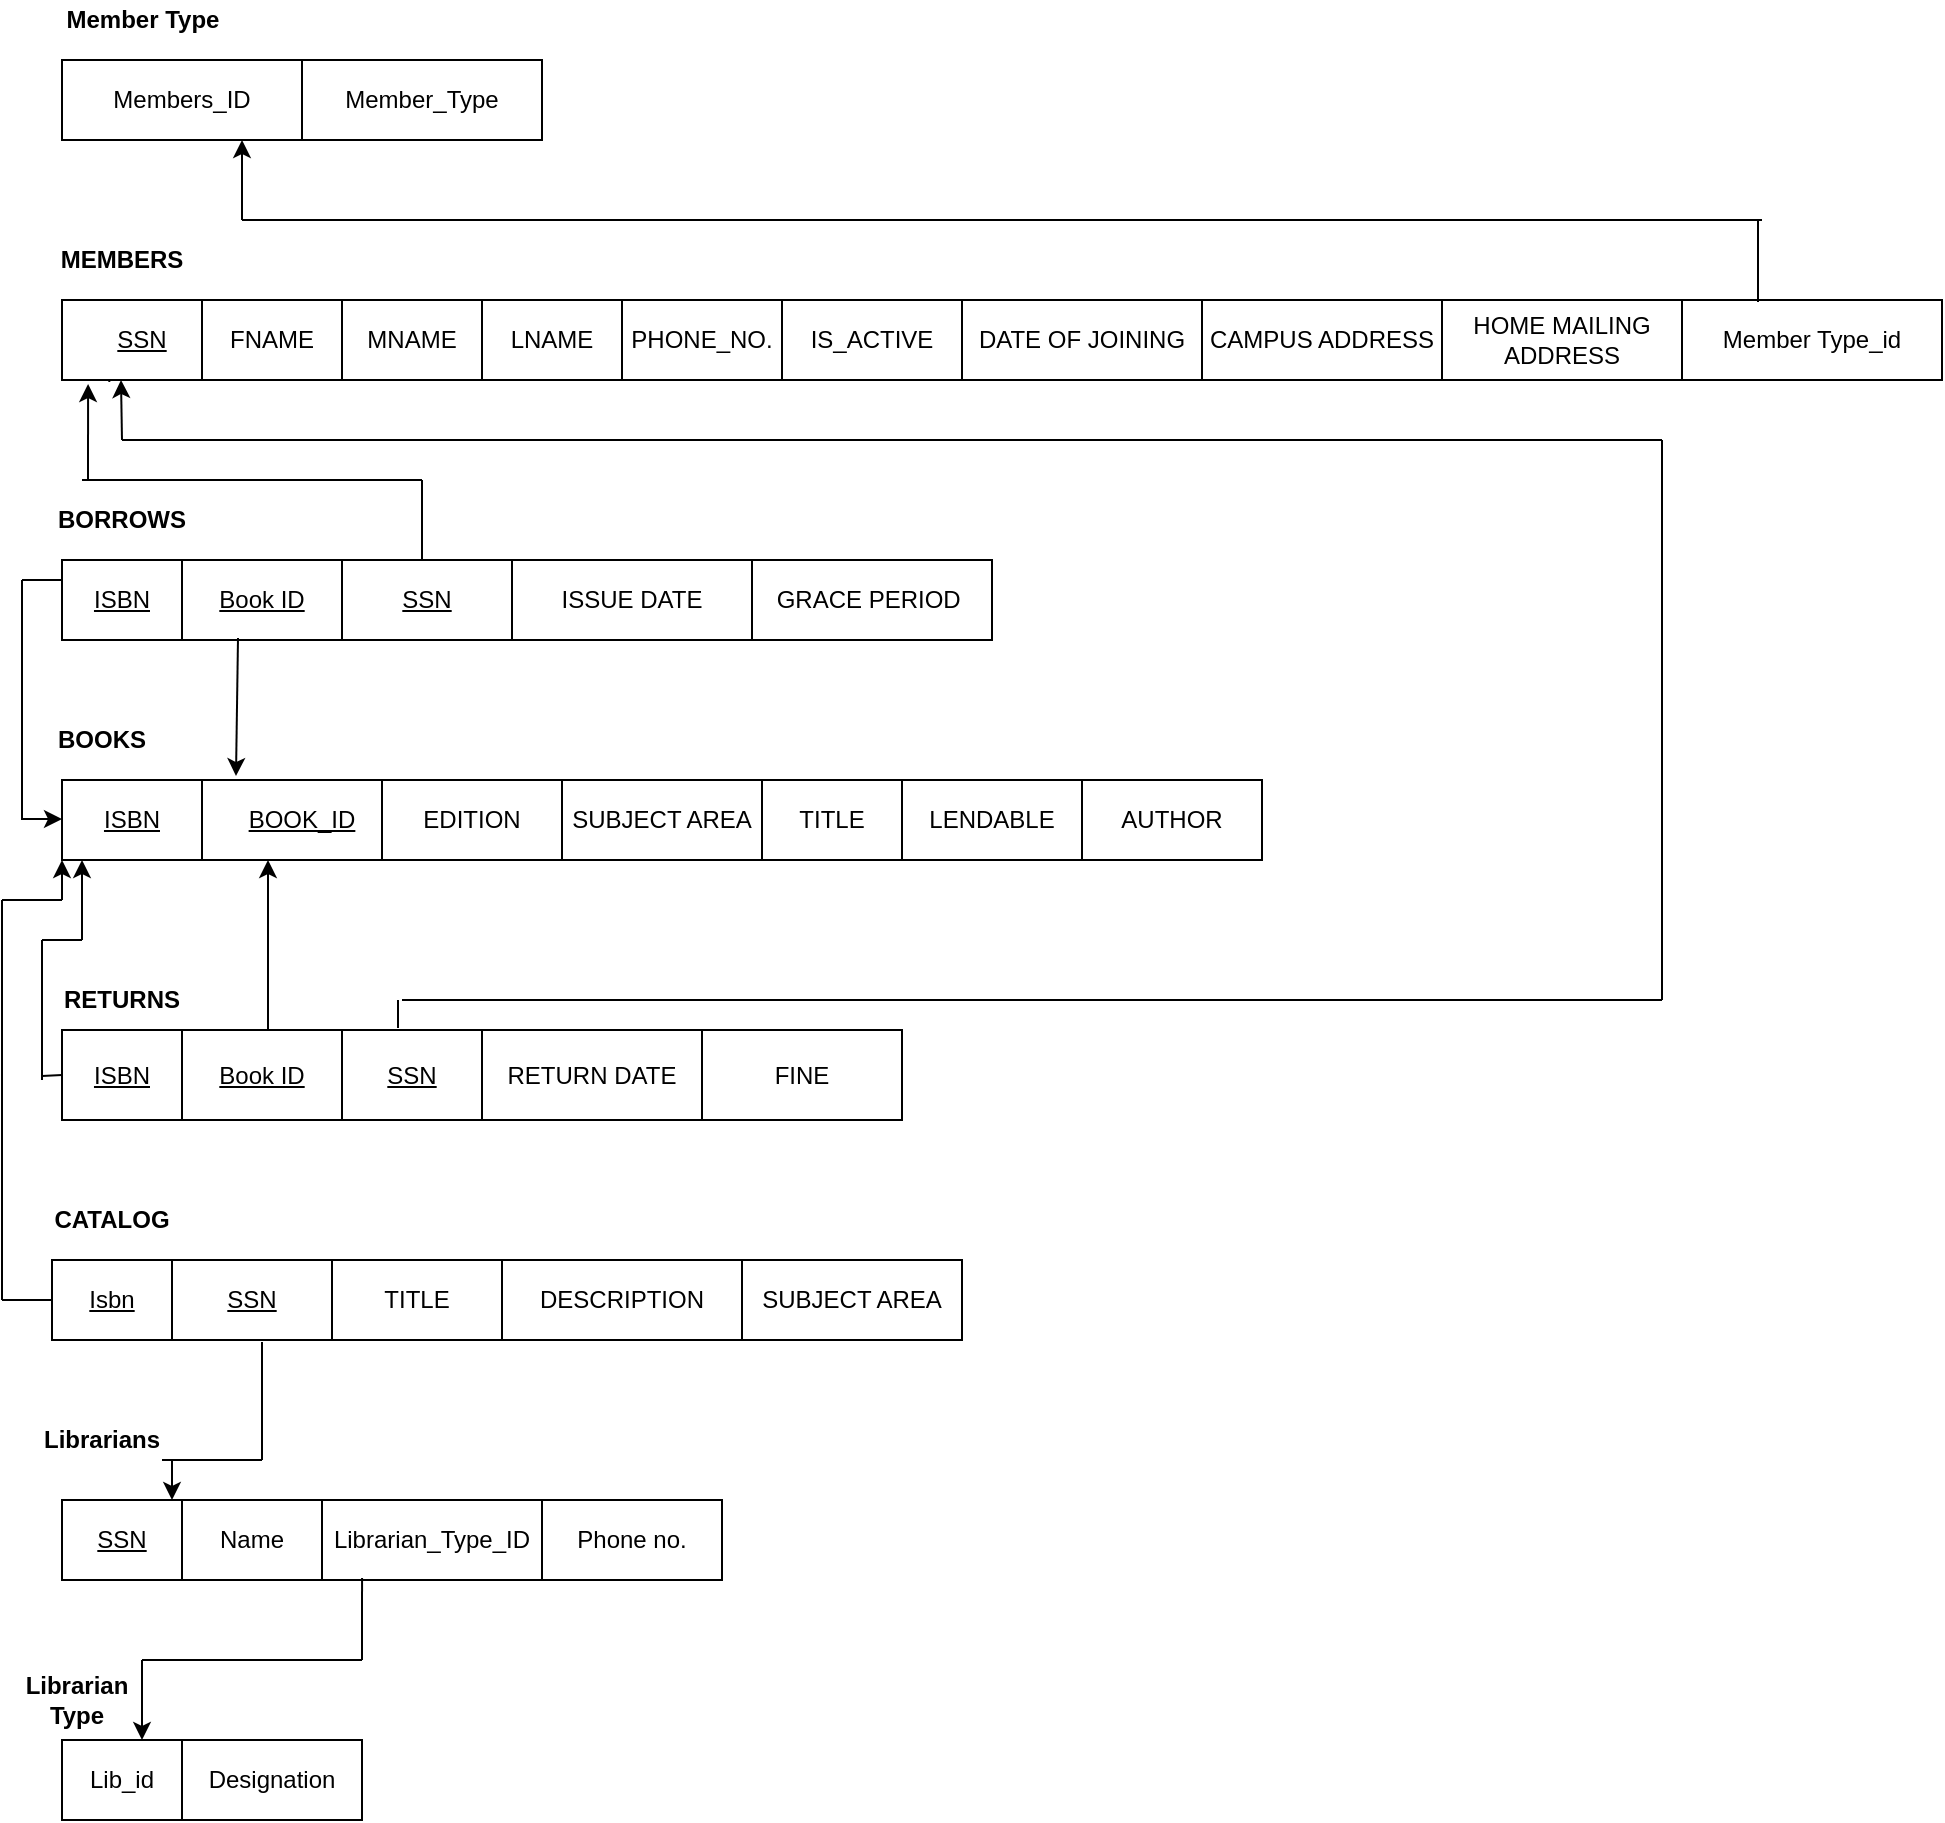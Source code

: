 <mxfile version="12.9.13" type="github">
  <diagram id="yDlo2jMc-lQr2yuWbLh0" name="Page-1">
    <mxGraphModel dx="946" dy="1723" grid="1" gridSize="10" guides="1" tooltips="1" connect="1" arrows="1" fold="1" page="1" pageScale="1" pageWidth="827" pageHeight="1169" math="0" shadow="0">
      <root>
        <mxCell id="0" />
        <mxCell id="1" parent="0" />
        <mxCell id="aDyq0ExZdcWjo6-XUP3u-2" value="" style="endArrow=none;html=1;entryX=0.059;entryY=0;entryDx=0;entryDy=0;entryPerimeter=0;exitX=0.059;exitY=1.025;exitDx=0;exitDy=0;exitPerimeter=0;" parent="1" edge="1">
          <mxGeometry width="50" height="50" relative="1" as="geometry">
            <mxPoint x="83.66" y="121" as="sourcePoint" />
            <mxPoint x="83.66" y="80" as="targetPoint" />
            <Array as="points" />
          </mxGeometry>
        </mxCell>
        <mxCell id="aDyq0ExZdcWjo6-XUP3u-5" value="&lt;u&gt;SSN&lt;/u&gt;" style="rounded=0;whiteSpace=wrap;html=1;" parent="1" vertex="1">
          <mxGeometry x="60" y="80" width="80" height="40" as="geometry" />
        </mxCell>
        <mxCell id="aDyq0ExZdcWjo6-XUP3u-6" value="FNAME" style="rounded=0;whiteSpace=wrap;html=1;" parent="1" vertex="1">
          <mxGeometry x="130" y="80" width="70" height="40" as="geometry" />
        </mxCell>
        <mxCell id="aDyq0ExZdcWjo6-XUP3u-7" value="MNAME" style="rounded=0;whiteSpace=wrap;html=1;" parent="1" vertex="1">
          <mxGeometry x="200" y="80" width="70" height="40" as="geometry" />
        </mxCell>
        <mxCell id="aDyq0ExZdcWjo6-XUP3u-8" value="LNAME" style="rounded=0;whiteSpace=wrap;html=1;" parent="1" vertex="1">
          <mxGeometry x="270" y="80" width="70" height="40" as="geometry" />
        </mxCell>
        <mxCell id="aDyq0ExZdcWjo6-XUP3u-9" value="PHONE_NO." style="rounded=0;whiteSpace=wrap;html=1;" parent="1" vertex="1">
          <mxGeometry x="340" y="80" width="80" height="40" as="geometry" />
        </mxCell>
        <mxCell id="aDyq0ExZdcWjo6-XUP3u-10" value="IS_ACTIVE" style="rounded=0;whiteSpace=wrap;html=1;" parent="1" vertex="1">
          <mxGeometry x="420" y="80" width="90" height="40" as="geometry" />
        </mxCell>
        <mxCell id="aDyq0ExZdcWjo6-XUP3u-11" value="DATE OF JOINING" style="rounded=0;whiteSpace=wrap;html=1;" parent="1" vertex="1">
          <mxGeometry x="510" y="80" width="120" height="40" as="geometry" />
        </mxCell>
        <mxCell id="aDyq0ExZdcWjo6-XUP3u-12" value="CAMPUS ADDRESS" style="rounded=0;whiteSpace=wrap;html=1;" parent="1" vertex="1">
          <mxGeometry x="630" y="80" width="120" height="40" as="geometry" />
        </mxCell>
        <mxCell id="aDyq0ExZdcWjo6-XUP3u-13" value="HOME MAILING ADDRESS" style="rounded=0;whiteSpace=wrap;html=1;" parent="1" vertex="1">
          <mxGeometry x="750" y="80" width="120" height="40" as="geometry" />
        </mxCell>
        <mxCell id="aDyq0ExZdcWjo6-XUP3u-14" value="&lt;b&gt;MEMBERS&lt;/b&gt;" style="text;html=1;strokeColor=none;fillColor=none;align=center;verticalAlign=middle;whiteSpace=wrap;rounded=0;" parent="1" vertex="1">
          <mxGeometry x="70" y="50" width="40" height="20" as="geometry" />
        </mxCell>
        <mxCell id="aDyq0ExZdcWjo6-XUP3u-17" value="&lt;u&gt;ISBN&lt;/u&gt;" style="rounded=0;whiteSpace=wrap;html=1;" parent="1" vertex="1">
          <mxGeometry x="60" y="320" width="70" height="40" as="geometry" />
        </mxCell>
        <mxCell id="aDyq0ExZdcWjo6-XUP3u-18" value="&lt;u&gt;BOOK_ID&lt;/u&gt;" style="rounded=0;whiteSpace=wrap;html=1;" parent="1" vertex="1">
          <mxGeometry x="130" y="320" width="100" height="40" as="geometry" />
        </mxCell>
        <mxCell id="aDyq0ExZdcWjo6-XUP3u-20" value="EDITION" style="rounded=0;whiteSpace=wrap;html=1;" parent="1" vertex="1">
          <mxGeometry x="220" y="320" width="90" height="40" as="geometry" />
        </mxCell>
        <mxCell id="aDyq0ExZdcWjo6-XUP3u-21" value="SUBJECT AREA" style="rounded=0;whiteSpace=wrap;html=1;" parent="1" vertex="1">
          <mxGeometry x="310" y="320" width="100" height="40" as="geometry" />
        </mxCell>
        <mxCell id="aDyq0ExZdcWjo6-XUP3u-22" value="TITLE" style="rounded=0;whiteSpace=wrap;html=1;" parent="1" vertex="1">
          <mxGeometry x="410" y="320" width="70" height="40" as="geometry" />
        </mxCell>
        <mxCell id="aDyq0ExZdcWjo6-XUP3u-23" value="LENDABLE" style="rounded=0;whiteSpace=wrap;html=1;" parent="1" vertex="1">
          <mxGeometry x="480" y="320" width="90" height="40" as="geometry" />
        </mxCell>
        <mxCell id="aDyq0ExZdcWjo6-XUP3u-24" value="AUTHOR" style="rounded=0;whiteSpace=wrap;html=1;" parent="1" vertex="1">
          <mxGeometry x="570" y="320" width="90" height="40" as="geometry" />
        </mxCell>
        <mxCell id="aDyq0ExZdcWjo6-XUP3u-25" value="&lt;b&gt;BOOKS&lt;/b&gt;" style="text;html=1;strokeColor=none;fillColor=none;align=center;verticalAlign=middle;whiteSpace=wrap;rounded=0;" parent="1" vertex="1">
          <mxGeometry x="60" y="290" width="40" height="20" as="geometry" />
        </mxCell>
        <mxCell id="aDyq0ExZdcWjo6-XUP3u-27" value="&lt;u&gt;Isbn&lt;/u&gt;" style="rounded=0;whiteSpace=wrap;html=1;" parent="1" vertex="1">
          <mxGeometry x="55" y="560" width="60" height="40" as="geometry" />
        </mxCell>
        <mxCell id="aDyq0ExZdcWjo6-XUP3u-28" value="&lt;b&gt;CATALOG&lt;/b&gt;" style="text;html=1;strokeColor=none;fillColor=none;align=center;verticalAlign=middle;whiteSpace=wrap;rounded=0;" parent="1" vertex="1">
          <mxGeometry x="65" y="530" width="40" height="20" as="geometry" />
        </mxCell>
        <mxCell id="aDyq0ExZdcWjo6-XUP3u-30" value="TITLE" style="rounded=0;whiteSpace=wrap;html=1;" parent="1" vertex="1">
          <mxGeometry x="195" y="560" width="85" height="40" as="geometry" />
        </mxCell>
        <mxCell id="aDyq0ExZdcWjo6-XUP3u-31" value="DESCRIPTION" style="rounded=0;whiteSpace=wrap;html=1;" parent="1" vertex="1">
          <mxGeometry x="280" y="560" width="120" height="40" as="geometry" />
        </mxCell>
        <mxCell id="aDyq0ExZdcWjo6-XUP3u-32" value="SUBJECT AREA" style="rounded=0;whiteSpace=wrap;html=1;" parent="1" vertex="1">
          <mxGeometry x="400" y="560" width="110" height="40" as="geometry" />
        </mxCell>
        <mxCell id="aDyq0ExZdcWjo6-XUP3u-34" value="&lt;u&gt;ISBN&lt;/u&gt;" style="rounded=0;whiteSpace=wrap;html=1;" parent="1" vertex="1">
          <mxGeometry x="60" y="210" width="60" height="40" as="geometry" />
        </mxCell>
        <mxCell id="aDyq0ExZdcWjo6-XUP3u-35" value="&lt;b&gt;BORROWS&lt;/b&gt;" style="text;html=1;strokeColor=none;fillColor=none;align=center;verticalAlign=middle;whiteSpace=wrap;rounded=0;" parent="1" vertex="1">
          <mxGeometry x="70" y="180" width="40" height="20" as="geometry" />
        </mxCell>
        <mxCell id="aDyq0ExZdcWjo6-XUP3u-36" value="&lt;u&gt;SSN&lt;/u&gt;" style="rounded=0;whiteSpace=wrap;html=1;" parent="1" vertex="1">
          <mxGeometry x="200" y="210" width="85" height="40" as="geometry" />
        </mxCell>
        <mxCell id="aDyq0ExZdcWjo6-XUP3u-37" value="ISSUE DATE" style="rounded=0;whiteSpace=wrap;html=1;" parent="1" vertex="1">
          <mxGeometry x="285" y="210" width="120" height="40" as="geometry" />
        </mxCell>
        <mxCell id="aDyq0ExZdcWjo6-XUP3u-38" value="GRACE PERIOD&amp;nbsp;" style="rounded=0;whiteSpace=wrap;html=1;" parent="1" vertex="1">
          <mxGeometry x="405" y="210" width="120" height="40" as="geometry" />
        </mxCell>
        <mxCell id="aDyq0ExZdcWjo6-XUP3u-40" value="&lt;u&gt;ISBN&lt;/u&gt;" style="rounded=0;whiteSpace=wrap;html=1;" parent="1" vertex="1">
          <mxGeometry x="60" y="445" width="60" height="45" as="geometry" />
        </mxCell>
        <mxCell id="aDyq0ExZdcWjo6-XUP3u-41" value="&lt;b&gt;RETURNS&lt;/b&gt;" style="text;html=1;strokeColor=none;fillColor=none;align=center;verticalAlign=middle;whiteSpace=wrap;rounded=0;" parent="1" vertex="1">
          <mxGeometry x="70" y="420" width="40" height="20" as="geometry" />
        </mxCell>
        <mxCell id="aDyq0ExZdcWjo6-XUP3u-42" value="&lt;u&gt;SSN&lt;/u&gt;" style="rounded=0;whiteSpace=wrap;html=1;" parent="1" vertex="1">
          <mxGeometry x="200" y="445" width="70" height="45" as="geometry" />
        </mxCell>
        <mxCell id="aDyq0ExZdcWjo6-XUP3u-43" value="RETURN DATE" style="rounded=0;whiteSpace=wrap;html=1;" parent="1" vertex="1">
          <mxGeometry x="270" y="445" width="110" height="45" as="geometry" />
        </mxCell>
        <mxCell id="aDyq0ExZdcWjo6-XUP3u-44" value="FINE" style="rounded=0;whiteSpace=wrap;html=1;" parent="1" vertex="1">
          <mxGeometry x="380" y="445" width="100" height="45" as="geometry" />
        </mxCell>
        <mxCell id="aDyq0ExZdcWjo6-XUP3u-45" value="&lt;u&gt;SSN&lt;/u&gt;" style="rounded=0;whiteSpace=wrap;html=1;" parent="1" vertex="1">
          <mxGeometry x="60" y="680" width="60" height="40" as="geometry" />
        </mxCell>
        <mxCell id="aDyq0ExZdcWjo6-XUP3u-46" value="Name" style="rounded=0;whiteSpace=wrap;html=1;" parent="1" vertex="1">
          <mxGeometry x="120" y="680" width="70" height="40" as="geometry" />
        </mxCell>
        <mxCell id="aDyq0ExZdcWjo6-XUP3u-47" value="Librarian_Type_ID" style="rounded=0;whiteSpace=wrap;html=1;" parent="1" vertex="1">
          <mxGeometry x="190" y="680" width="110" height="40" as="geometry" />
        </mxCell>
        <mxCell id="aDyq0ExZdcWjo6-XUP3u-48" value="Phone no." style="rounded=0;whiteSpace=wrap;html=1;" parent="1" vertex="1">
          <mxGeometry x="300" y="680" width="90" height="40" as="geometry" />
        </mxCell>
        <mxCell id="aDyq0ExZdcWjo6-XUP3u-49" value="&lt;b&gt;Librarians&lt;/b&gt;" style="text;html=1;strokeColor=none;fillColor=none;align=center;verticalAlign=middle;whiteSpace=wrap;rounded=0;" parent="1" vertex="1">
          <mxGeometry x="60" y="640" width="40" height="20" as="geometry" />
        </mxCell>
        <mxCell id="Iu9fj_M3wson_MXCtkIp-1" value="&lt;u&gt;Book ID&lt;/u&gt;" style="rounded=0;whiteSpace=wrap;html=1;" vertex="1" parent="1">
          <mxGeometry x="120" y="210" width="80" height="40" as="geometry" />
        </mxCell>
        <mxCell id="Iu9fj_M3wson_MXCtkIp-2" value="&lt;u&gt;Book ID&lt;/u&gt;" style="rounded=0;whiteSpace=wrap;html=1;" vertex="1" parent="1">
          <mxGeometry x="120" y="445" width="80" height="45" as="geometry" />
        </mxCell>
        <mxCell id="Iu9fj_M3wson_MXCtkIp-3" value="&lt;u&gt;SSN&lt;/u&gt;" style="rounded=0;whiteSpace=wrap;html=1;" vertex="1" parent="1">
          <mxGeometry x="115" y="560" width="80" height="40" as="geometry" />
        </mxCell>
        <mxCell id="Iu9fj_M3wson_MXCtkIp-5" value="" style="endArrow=none;html=1;entryX=0;entryY=0.5;entryDx=0;entryDy=0;" edge="1" parent="1" target="aDyq0ExZdcWjo6-XUP3u-27">
          <mxGeometry width="50" height="50" relative="1" as="geometry">
            <mxPoint x="30" y="580" as="sourcePoint" />
            <mxPoint x="55" y="560" as="targetPoint" />
          </mxGeometry>
        </mxCell>
        <mxCell id="Iu9fj_M3wson_MXCtkIp-15" value="" style="endArrow=classic;html=1;" edge="1" parent="1">
          <mxGeometry width="50" height="50" relative="1" as="geometry">
            <mxPoint x="90" y="150" as="sourcePoint" />
            <mxPoint x="89.5" y="120" as="targetPoint" />
          </mxGeometry>
        </mxCell>
        <mxCell id="Iu9fj_M3wson_MXCtkIp-16" value="" style="endArrow=classic;html=1;" edge="1" parent="1">
          <mxGeometry width="50" height="50" relative="1" as="geometry">
            <mxPoint x="70" y="400" as="sourcePoint" />
            <mxPoint x="70" y="360" as="targetPoint" />
          </mxGeometry>
        </mxCell>
        <mxCell id="Iu9fj_M3wson_MXCtkIp-18" value="" style="endArrow=none;html=1;" edge="1" parent="1">
          <mxGeometry width="50" height="50" relative="1" as="geometry">
            <mxPoint x="40" y="220" as="sourcePoint" />
            <mxPoint x="60" y="220" as="targetPoint" />
          </mxGeometry>
        </mxCell>
        <mxCell id="Iu9fj_M3wson_MXCtkIp-20" value="" style="endArrow=none;html=1;" edge="1" parent="1">
          <mxGeometry width="50" height="50" relative="1" as="geometry">
            <mxPoint x="30" y="380" as="sourcePoint" />
            <mxPoint x="60" y="380" as="targetPoint" />
          </mxGeometry>
        </mxCell>
        <mxCell id="Iu9fj_M3wson_MXCtkIp-21" value="" style="endArrow=classic;html=1;" edge="1" parent="1">
          <mxGeometry width="50" height="50" relative="1" as="geometry">
            <mxPoint x="60" y="380" as="sourcePoint" />
            <mxPoint x="60" y="360" as="targetPoint" />
          </mxGeometry>
        </mxCell>
        <mxCell id="Iu9fj_M3wson_MXCtkIp-22" value="" style="endArrow=none;html=1;entryX=0;entryY=0.5;entryDx=0;entryDy=0;" edge="1" parent="1" target="aDyq0ExZdcWjo6-XUP3u-40">
          <mxGeometry width="50" height="50" relative="1" as="geometry">
            <mxPoint x="50" y="468" as="sourcePoint" />
            <mxPoint x="60" y="440" as="targetPoint" />
          </mxGeometry>
        </mxCell>
        <mxCell id="Iu9fj_M3wson_MXCtkIp-25" value="" style="endArrow=classic;html=1;" edge="1" parent="1">
          <mxGeometry width="50" height="50" relative="1" as="geometry">
            <mxPoint x="40" y="339.5" as="sourcePoint" />
            <mxPoint x="60" y="339.5" as="targetPoint" />
          </mxGeometry>
        </mxCell>
        <mxCell id="Iu9fj_M3wson_MXCtkIp-35" value="" style="endArrow=none;html=1;" edge="1" parent="1">
          <mxGeometry width="50" height="50" relative="1" as="geometry">
            <mxPoint x="160" y="660" as="sourcePoint" />
            <mxPoint x="160" y="601" as="targetPoint" />
          </mxGeometry>
        </mxCell>
        <mxCell id="Iu9fj_M3wson_MXCtkIp-37" value="" style="endArrow=classic;html=1;exitX=0.35;exitY=0.975;exitDx=0;exitDy=0;exitPerimeter=0;entryX=0.17;entryY=-0.05;entryDx=0;entryDy=0;entryPerimeter=0;" edge="1" parent="1" source="Iu9fj_M3wson_MXCtkIp-1" target="aDyq0ExZdcWjo6-XUP3u-18">
          <mxGeometry width="50" height="50" relative="1" as="geometry">
            <mxPoint x="140" y="310" as="sourcePoint" />
            <mxPoint x="190" y="260" as="targetPoint" />
          </mxGeometry>
        </mxCell>
        <mxCell id="Iu9fj_M3wson_MXCtkIp-38" value="" style="endArrow=classic;html=1;" edge="1" parent="1">
          <mxGeometry width="50" height="50" relative="1" as="geometry">
            <mxPoint x="163" y="445" as="sourcePoint" />
            <mxPoint x="163" y="360" as="targetPoint" />
          </mxGeometry>
        </mxCell>
        <mxCell id="Iu9fj_M3wson_MXCtkIp-39" value="" style="endArrow=none;html=1;" edge="1" parent="1">
          <mxGeometry width="50" height="50" relative="1" as="geometry">
            <mxPoint x="50" y="470" as="sourcePoint" />
            <mxPoint x="50" y="400" as="targetPoint" />
          </mxGeometry>
        </mxCell>
        <mxCell id="Iu9fj_M3wson_MXCtkIp-40" value="" style="endArrow=none;html=1;" edge="1" parent="1">
          <mxGeometry width="50" height="50" relative="1" as="geometry">
            <mxPoint x="50" y="400" as="sourcePoint" />
            <mxPoint x="70" y="400" as="targetPoint" />
          </mxGeometry>
        </mxCell>
        <mxCell id="Iu9fj_M3wson_MXCtkIp-41" value="" style="endArrow=none;html=1;" edge="1" parent="1">
          <mxGeometry width="50" height="50" relative="1" as="geometry">
            <mxPoint x="30" y="580" as="sourcePoint" />
            <mxPoint x="30" y="380" as="targetPoint" />
          </mxGeometry>
        </mxCell>
        <mxCell id="Iu9fj_M3wson_MXCtkIp-42" value="" style="endArrow=none;html=1;" edge="1" parent="1">
          <mxGeometry width="50" height="50" relative="1" as="geometry">
            <mxPoint x="40" y="340" as="sourcePoint" />
            <mxPoint x="40" y="220" as="targetPoint" />
          </mxGeometry>
        </mxCell>
        <mxCell id="Iu9fj_M3wson_MXCtkIp-43" value="" style="endArrow=none;html=1;" edge="1" parent="1">
          <mxGeometry width="50" height="50" relative="1" as="geometry">
            <mxPoint x="230" y="430" as="sourcePoint" />
            <mxPoint x="860" y="430" as="targetPoint" />
          </mxGeometry>
        </mxCell>
        <mxCell id="Iu9fj_M3wson_MXCtkIp-44" value="" style="endArrow=none;html=1;" edge="1" parent="1">
          <mxGeometry width="50" height="50" relative="1" as="geometry">
            <mxPoint x="860" y="430" as="sourcePoint" />
            <mxPoint x="860" y="150" as="targetPoint" />
          </mxGeometry>
        </mxCell>
        <mxCell id="Iu9fj_M3wson_MXCtkIp-45" value="" style="endArrow=none;html=1;" edge="1" parent="1">
          <mxGeometry width="50" height="50" relative="1" as="geometry">
            <mxPoint x="90" y="150" as="sourcePoint" />
            <mxPoint x="860" y="150" as="targetPoint" />
          </mxGeometry>
        </mxCell>
        <mxCell id="Iu9fj_M3wson_MXCtkIp-48" value="" style="endArrow=none;html=1;" edge="1" parent="1">
          <mxGeometry width="50" height="50" relative="1" as="geometry">
            <mxPoint x="70" y="170" as="sourcePoint" />
            <mxPoint x="240" y="170" as="targetPoint" />
          </mxGeometry>
        </mxCell>
        <mxCell id="Iu9fj_M3wson_MXCtkIp-49" value="" style="endArrow=classic;html=1;entryX=0.163;entryY=1.05;entryDx=0;entryDy=0;entryPerimeter=0;" edge="1" parent="1" target="aDyq0ExZdcWjo6-XUP3u-5">
          <mxGeometry width="50" height="50" relative="1" as="geometry">
            <mxPoint x="73" y="170" as="sourcePoint" />
            <mxPoint x="80" y="140" as="targetPoint" />
          </mxGeometry>
        </mxCell>
        <mxCell id="Iu9fj_M3wson_MXCtkIp-50" value="" style="endArrow=none;html=1;" edge="1" parent="1">
          <mxGeometry width="50" height="50" relative="1" as="geometry">
            <mxPoint x="240" y="210" as="sourcePoint" />
            <mxPoint x="240" y="170" as="targetPoint" />
          </mxGeometry>
        </mxCell>
        <mxCell id="Iu9fj_M3wson_MXCtkIp-52" value="" style="endArrow=none;html=1;exitX=0.4;exitY=-0.022;exitDx=0;exitDy=0;exitPerimeter=0;" edge="1" parent="1" source="aDyq0ExZdcWjo6-XUP3u-42">
          <mxGeometry width="50" height="50" relative="1" as="geometry">
            <mxPoint x="240" y="440" as="sourcePoint" />
            <mxPoint x="228" y="430" as="targetPoint" />
          </mxGeometry>
        </mxCell>
        <mxCell id="Iu9fj_M3wson_MXCtkIp-56" value="Member Type_id" style="rounded=0;whiteSpace=wrap;html=1;" vertex="1" parent="1">
          <mxGeometry x="870" y="80" width="130" height="40" as="geometry" />
        </mxCell>
        <mxCell id="Iu9fj_M3wson_MXCtkIp-58" value="Lib_id" style="rounded=0;whiteSpace=wrap;html=1;" vertex="1" parent="1">
          <mxGeometry x="60" y="800" width="60" height="40" as="geometry" />
        </mxCell>
        <mxCell id="Iu9fj_M3wson_MXCtkIp-59" value="Designation" style="rounded=0;whiteSpace=wrap;html=1;" vertex="1" parent="1">
          <mxGeometry x="120" y="800" width="90" height="40" as="geometry" />
        </mxCell>
        <mxCell id="Iu9fj_M3wson_MXCtkIp-60" value="" style="endArrow=none;html=1;" edge="1" parent="1">
          <mxGeometry width="50" height="50" relative="1" as="geometry">
            <mxPoint x="110" y="660" as="sourcePoint" />
            <mxPoint x="160" y="660" as="targetPoint" />
          </mxGeometry>
        </mxCell>
        <mxCell id="Iu9fj_M3wson_MXCtkIp-61" value="" style="endArrow=classic;html=1;" edge="1" parent="1">
          <mxGeometry width="50" height="50" relative="1" as="geometry">
            <mxPoint x="115" y="660" as="sourcePoint" />
            <mxPoint x="115" y="680" as="targetPoint" />
          </mxGeometry>
        </mxCell>
        <mxCell id="Iu9fj_M3wson_MXCtkIp-63" value="" style="endArrow=none;html=1;" edge="1" parent="1">
          <mxGeometry width="50" height="50" relative="1" as="geometry">
            <mxPoint x="100" y="760" as="sourcePoint" />
            <mxPoint x="210" y="760" as="targetPoint" />
          </mxGeometry>
        </mxCell>
        <mxCell id="Iu9fj_M3wson_MXCtkIp-65" value="" style="endArrow=classic;html=1;" edge="1" parent="1">
          <mxGeometry width="50" height="50" relative="1" as="geometry">
            <mxPoint x="100" y="760" as="sourcePoint" />
            <mxPoint x="100" y="800" as="targetPoint" />
          </mxGeometry>
        </mxCell>
        <mxCell id="Iu9fj_M3wson_MXCtkIp-66" value="" style="endArrow=none;html=1;entryX=0.182;entryY=0.975;entryDx=0;entryDy=0;entryPerimeter=0;" edge="1" parent="1" target="aDyq0ExZdcWjo6-XUP3u-47">
          <mxGeometry width="50" height="50" relative="1" as="geometry">
            <mxPoint x="210" y="760" as="sourcePoint" />
            <mxPoint x="218" y="720" as="targetPoint" />
          </mxGeometry>
        </mxCell>
        <mxCell id="Iu9fj_M3wson_MXCtkIp-67" value="&lt;b&gt;Librarian Type&lt;/b&gt;" style="text;html=1;strokeColor=none;fillColor=none;align=center;verticalAlign=middle;whiteSpace=wrap;rounded=0;" vertex="1" parent="1">
          <mxGeometry x="30" y="770" width="75" height="20" as="geometry" />
        </mxCell>
        <mxCell id="Iu9fj_M3wson_MXCtkIp-68" value="Members_ID" style="rounded=0;whiteSpace=wrap;html=1;" vertex="1" parent="1">
          <mxGeometry x="60" y="-40" width="120" height="40" as="geometry" />
        </mxCell>
        <mxCell id="Iu9fj_M3wson_MXCtkIp-69" value="Member_Type" style="rounded=0;whiteSpace=wrap;html=1;" vertex="1" parent="1">
          <mxGeometry x="180" y="-40" width="120" height="40" as="geometry" />
        </mxCell>
        <mxCell id="Iu9fj_M3wson_MXCtkIp-70" value="&lt;b&gt;Member Type&lt;/b&gt;" style="text;html=1;strokeColor=none;fillColor=none;align=center;verticalAlign=middle;whiteSpace=wrap;rounded=0;" vertex="1" parent="1">
          <mxGeometry x="57.5" y="-70" width="85" height="20" as="geometry" />
        </mxCell>
        <mxCell id="Iu9fj_M3wson_MXCtkIp-71" value="" style="endArrow=none;html=1;" edge="1" parent="1">
          <mxGeometry width="50" height="50" relative="1" as="geometry">
            <mxPoint x="150" y="40" as="sourcePoint" />
            <mxPoint x="910" y="40" as="targetPoint" />
          </mxGeometry>
        </mxCell>
        <mxCell id="Iu9fj_M3wson_MXCtkIp-72" value="" style="endArrow=classic;html=1;" edge="1" parent="1">
          <mxGeometry width="50" height="50" relative="1" as="geometry">
            <mxPoint x="150" y="40" as="sourcePoint" />
            <mxPoint x="150" as="targetPoint" />
          </mxGeometry>
        </mxCell>
        <mxCell id="Iu9fj_M3wson_MXCtkIp-73" value="" style="endArrow=none;html=1;" edge="1" parent="1">
          <mxGeometry width="50" height="50" relative="1" as="geometry">
            <mxPoint x="908" y="81" as="sourcePoint" />
            <mxPoint x="908" y="40" as="targetPoint" />
          </mxGeometry>
        </mxCell>
      </root>
    </mxGraphModel>
  </diagram>
</mxfile>

